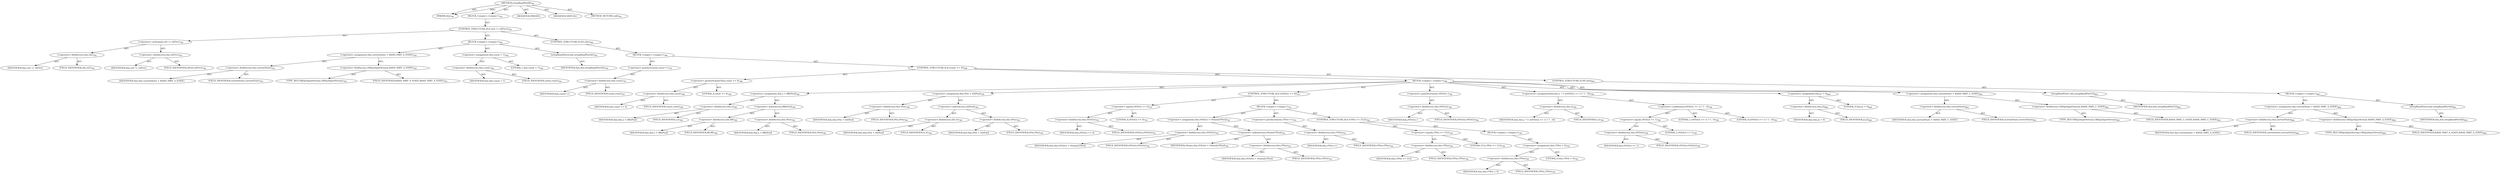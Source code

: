 digraph "setupRandPartB" {  
"111669149723" [label = <(METHOD,setupRandPartB)<SUB>781</SUB>> ]
"115964117006" [label = <(PARAM,this)<SUB>781</SUB>> ]
"25769803911" [label = <(BLOCK,&lt;empty&gt;,&lt;empty&gt;)<SUB>781</SUB>> ]
"47244640361" [label = <(CONTROL_STRUCTURE,IF,if (ch2 != chPrev))<SUB>782</SUB>> ]
"30064771956" [label = <(&lt;operator&gt;.notEquals,ch2 != chPrev)<SUB>782</SUB>> ]
"30064771957" [label = <(&lt;operator&gt;.fieldAccess,this.ch2)<SUB>782</SUB>> ]
"68719477436" [label = <(IDENTIFIER,this,ch2 != chPrev)> ]
"55834575062" [label = <(FIELD_IDENTIFIER,ch2,ch2)<SUB>782</SUB>> ]
"30064771958" [label = <(&lt;operator&gt;.fieldAccess,this.chPrev)<SUB>782</SUB>> ]
"68719477437" [label = <(IDENTIFIER,this,ch2 != chPrev)> ]
"55834575063" [label = <(FIELD_IDENTIFIER,chPrev,chPrev)<SUB>782</SUB>> ]
"25769803912" [label = <(BLOCK,&lt;empty&gt;,&lt;empty&gt;)<SUB>782</SUB>> ]
"30064771959" [label = <(&lt;operator&gt;.assignment,this.currentState = RAND_PART_A_STATE)<SUB>783</SUB>> ]
"30064771960" [label = <(&lt;operator&gt;.fieldAccess,this.currentState)<SUB>783</SUB>> ]
"68719477438" [label = <(IDENTIFIER,this,this.currentState = RAND_PART_A_STATE)> ]
"55834575064" [label = <(FIELD_IDENTIFIER,currentState,currentState)<SUB>783</SUB>> ]
"30064771961" [label = <(&lt;operator&gt;.fieldAccess,CBZip2InputStream.RAND_PART_A_STATE)<SUB>783</SUB>> ]
"180388626457" [label = <(TYPE_REF,CBZip2InputStream,CBZip2InputStream)<SUB>783</SUB>> ]
"55834575065" [label = <(FIELD_IDENTIFIER,RAND_PART_A_STATE,RAND_PART_A_STATE)<SUB>783</SUB>> ]
"30064771962" [label = <(&lt;operator&gt;.assignment,this.count = 1)<SUB>784</SUB>> ]
"30064771963" [label = <(&lt;operator&gt;.fieldAccess,this.count)<SUB>784</SUB>> ]
"68719477439" [label = <(IDENTIFIER,this,this.count = 1)> ]
"55834575066" [label = <(FIELD_IDENTIFIER,count,count)<SUB>784</SUB>> ]
"90194313423" [label = <(LITERAL,1,this.count = 1)<SUB>784</SUB>> ]
"30064771964" [label = <(setupRandPartA,this.setupRandPartA())<SUB>785</SUB>> ]
"68719476790" [label = <(IDENTIFIER,this,this.setupRandPartA())<SUB>785</SUB>> ]
"47244640362" [label = <(CONTROL_STRUCTURE,ELSE,else)<SUB>786</SUB>> ]
"25769803913" [label = <(BLOCK,&lt;empty&gt;,&lt;empty&gt;)<SUB>786</SUB>> ]
"30064771965" [label = <(&lt;operator&gt;.postIncrement,count++)<SUB>787</SUB>> ]
"30064771966" [label = <(&lt;operator&gt;.fieldAccess,this.count)<SUB>787</SUB>> ]
"68719477440" [label = <(IDENTIFIER,this,count++)> ]
"55834575067" [label = <(FIELD_IDENTIFIER,count,count)<SUB>787</SUB>> ]
"47244640363" [label = <(CONTROL_STRUCTURE,IF,if (count &gt;= 4))<SUB>788</SUB>> ]
"30064771967" [label = <(&lt;operator&gt;.greaterEqualsThan,count &gt;= 4)<SUB>788</SUB>> ]
"30064771968" [label = <(&lt;operator&gt;.fieldAccess,this.count)<SUB>788</SUB>> ]
"68719477441" [label = <(IDENTIFIER,this,count &gt;= 4)> ]
"55834575068" [label = <(FIELD_IDENTIFIER,count,count)<SUB>788</SUB>> ]
"90194313424" [label = <(LITERAL,4,count &gt;= 4)<SUB>788</SUB>> ]
"25769803914" [label = <(BLOCK,&lt;empty&gt;,&lt;empty&gt;)<SUB>788</SUB>> ]
"30064771969" [label = <(&lt;operator&gt;.assignment,this.z = ll8[tPos])<SUB>789</SUB>> ]
"30064771970" [label = <(&lt;operator&gt;.fieldAccess,this.z)<SUB>789</SUB>> ]
"68719477442" [label = <(IDENTIFIER,this,this.z = ll8[tPos])> ]
"55834575069" [label = <(FIELD_IDENTIFIER,z,z)<SUB>789</SUB>> ]
"30064771971" [label = <(&lt;operator&gt;.indexAccess,ll8[tPos])<SUB>789</SUB>> ]
"30064771972" [label = <(&lt;operator&gt;.fieldAccess,this.ll8)<SUB>789</SUB>> ]
"68719477443" [label = <(IDENTIFIER,this,this.z = ll8[tPos])> ]
"55834575070" [label = <(FIELD_IDENTIFIER,ll8,ll8)<SUB>789</SUB>> ]
"30064771973" [label = <(&lt;operator&gt;.fieldAccess,this.tPos)<SUB>789</SUB>> ]
"68719477444" [label = <(IDENTIFIER,this,this.z = ll8[tPos])> ]
"55834575071" [label = <(FIELD_IDENTIFIER,tPos,tPos)<SUB>789</SUB>> ]
"30064771974" [label = <(&lt;operator&gt;.assignment,this.tPos = tt[tPos])<SUB>790</SUB>> ]
"30064771975" [label = <(&lt;operator&gt;.fieldAccess,this.tPos)<SUB>790</SUB>> ]
"68719477445" [label = <(IDENTIFIER,this,this.tPos = tt[tPos])> ]
"55834575072" [label = <(FIELD_IDENTIFIER,tPos,tPos)<SUB>790</SUB>> ]
"30064771976" [label = <(&lt;operator&gt;.indexAccess,tt[tPos])<SUB>790</SUB>> ]
"30064771977" [label = <(&lt;operator&gt;.fieldAccess,this.tt)<SUB>790</SUB>> ]
"68719477446" [label = <(IDENTIFIER,this,this.tPos = tt[tPos])> ]
"55834575073" [label = <(FIELD_IDENTIFIER,tt,tt)<SUB>790</SUB>> ]
"30064771978" [label = <(&lt;operator&gt;.fieldAccess,this.tPos)<SUB>790</SUB>> ]
"68719477447" [label = <(IDENTIFIER,this,this.tPos = tt[tPos])> ]
"55834575074" [label = <(FIELD_IDENTIFIER,tPos,tPos)<SUB>790</SUB>> ]
"47244640364" [label = <(CONTROL_STRUCTURE,IF,if (rNToGo == 0))<SUB>791</SUB>> ]
"30064771979" [label = <(&lt;operator&gt;.equals,rNToGo == 0)<SUB>791</SUB>> ]
"30064771980" [label = <(&lt;operator&gt;.fieldAccess,this.rNToGo)<SUB>791</SUB>> ]
"68719477448" [label = <(IDENTIFIER,this,rNToGo == 0)> ]
"55834575075" [label = <(FIELD_IDENTIFIER,rNToGo,rNToGo)<SUB>791</SUB>> ]
"90194313425" [label = <(LITERAL,0,rNToGo == 0)<SUB>791</SUB>> ]
"25769803915" [label = <(BLOCK,&lt;empty&gt;,&lt;empty&gt;)<SUB>791</SUB>> ]
"30064771981" [label = <(&lt;operator&gt;.assignment,this.rNToGo = rNums[rTPos])<SUB>792</SUB>> ]
"30064771982" [label = <(&lt;operator&gt;.fieldAccess,this.rNToGo)<SUB>792</SUB>> ]
"68719477449" [label = <(IDENTIFIER,this,this.rNToGo = rNums[rTPos])> ]
"55834575076" [label = <(FIELD_IDENTIFIER,rNToGo,rNToGo)<SUB>792</SUB>> ]
"30064771983" [label = <(&lt;operator&gt;.indexAccess,rNums[rTPos])<SUB>792</SUB>> ]
"68719477450" [label = <(IDENTIFIER,rNums,this.rNToGo = rNums[rTPos])<SUB>792</SUB>> ]
"30064771984" [label = <(&lt;operator&gt;.fieldAccess,this.rTPos)<SUB>792</SUB>> ]
"68719477451" [label = <(IDENTIFIER,this,this.rNToGo = rNums[rTPos])> ]
"55834575077" [label = <(FIELD_IDENTIFIER,rTPos,rTPos)<SUB>792</SUB>> ]
"30064771985" [label = <(&lt;operator&gt;.postIncrement,rTPos++)<SUB>793</SUB>> ]
"30064771986" [label = <(&lt;operator&gt;.fieldAccess,this.rTPos)<SUB>793</SUB>> ]
"68719477452" [label = <(IDENTIFIER,this,rTPos++)> ]
"55834575078" [label = <(FIELD_IDENTIFIER,rTPos,rTPos)<SUB>793</SUB>> ]
"47244640365" [label = <(CONTROL_STRUCTURE,IF,if (rTPos == 512))<SUB>794</SUB>> ]
"30064771987" [label = <(&lt;operator&gt;.equals,rTPos == 512)<SUB>794</SUB>> ]
"30064771988" [label = <(&lt;operator&gt;.fieldAccess,this.rTPos)<SUB>794</SUB>> ]
"68719477453" [label = <(IDENTIFIER,this,rTPos == 512)> ]
"55834575079" [label = <(FIELD_IDENTIFIER,rTPos,rTPos)<SUB>794</SUB>> ]
"90194313426" [label = <(LITERAL,512,rTPos == 512)<SUB>794</SUB>> ]
"25769803916" [label = <(BLOCK,&lt;empty&gt;,&lt;empty&gt;)<SUB>794</SUB>> ]
"30064771989" [label = <(&lt;operator&gt;.assignment,this.rTPos = 0)<SUB>795</SUB>> ]
"30064771990" [label = <(&lt;operator&gt;.fieldAccess,this.rTPos)<SUB>795</SUB>> ]
"68719477454" [label = <(IDENTIFIER,this,this.rTPos = 0)> ]
"55834575080" [label = <(FIELD_IDENTIFIER,rTPos,rTPos)<SUB>795</SUB>> ]
"90194313427" [label = <(LITERAL,0,this.rTPos = 0)<SUB>795</SUB>> ]
"30064771991" [label = <(&lt;operator&gt;.postDecrement,rNToGo--)<SUB>798</SUB>> ]
"30064771992" [label = <(&lt;operator&gt;.fieldAccess,this.rNToGo)<SUB>798</SUB>> ]
"68719477455" [label = <(IDENTIFIER,this,rNToGo--)> ]
"55834575081" [label = <(FIELD_IDENTIFIER,rNToGo,rNToGo)<SUB>798</SUB>> ]
"30064771993" [label = <(&lt;operators&gt;.assignmentXor,this.z ^= ((rNToGo == 1) ? 1 : 0))<SUB>799</SUB>> ]
"30064771994" [label = <(&lt;operator&gt;.fieldAccess,this.z)<SUB>799</SUB>> ]
"68719477456" [label = <(IDENTIFIER,this,this.z ^= ((rNToGo == 1) ? 1 : 0))> ]
"55834575082" [label = <(FIELD_IDENTIFIER,z,z)<SUB>799</SUB>> ]
"30064771995" [label = <(&lt;operator&gt;.conditional,(rNToGo == 1) ? 1 : 0)<SUB>799</SUB>> ]
"30064771996" [label = <(&lt;operator&gt;.equals,rNToGo == 1)<SUB>799</SUB>> ]
"30064771997" [label = <(&lt;operator&gt;.fieldAccess,this.rNToGo)<SUB>799</SUB>> ]
"68719477457" [label = <(IDENTIFIER,this,rNToGo == 1)> ]
"55834575083" [label = <(FIELD_IDENTIFIER,rNToGo,rNToGo)<SUB>799</SUB>> ]
"90194313428" [label = <(LITERAL,1,rNToGo == 1)<SUB>799</SUB>> ]
"90194313429" [label = <(LITERAL,1,(rNToGo == 1) ? 1 : 0)<SUB>799</SUB>> ]
"90194313430" [label = <(LITERAL,0,(rNToGo == 1) ? 1 : 0)<SUB>799</SUB>> ]
"30064771998" [label = <(&lt;operator&gt;.assignment,this.j2 = 0)<SUB>800</SUB>> ]
"30064771999" [label = <(&lt;operator&gt;.fieldAccess,this.j2)<SUB>800</SUB>> ]
"68719477458" [label = <(IDENTIFIER,this,this.j2 = 0)> ]
"55834575084" [label = <(FIELD_IDENTIFIER,j2,j2)<SUB>800</SUB>> ]
"90194313431" [label = <(LITERAL,0,this.j2 = 0)<SUB>800</SUB>> ]
"30064772000" [label = <(&lt;operator&gt;.assignment,this.currentState = RAND_PART_C_STATE)<SUB>801</SUB>> ]
"30064772001" [label = <(&lt;operator&gt;.fieldAccess,this.currentState)<SUB>801</SUB>> ]
"68719477459" [label = <(IDENTIFIER,this,this.currentState = RAND_PART_C_STATE)> ]
"55834575085" [label = <(FIELD_IDENTIFIER,currentState,currentState)<SUB>801</SUB>> ]
"30064772002" [label = <(&lt;operator&gt;.fieldAccess,CBZip2InputStream.RAND_PART_C_STATE)<SUB>801</SUB>> ]
"180388626458" [label = <(TYPE_REF,CBZip2InputStream,CBZip2InputStream)<SUB>801</SUB>> ]
"55834575086" [label = <(FIELD_IDENTIFIER,RAND_PART_C_STATE,RAND_PART_C_STATE)<SUB>801</SUB>> ]
"30064772003" [label = <(setupRandPartC,this.setupRandPartC())<SUB>802</SUB>> ]
"68719476791" [label = <(IDENTIFIER,this,this.setupRandPartC())<SUB>802</SUB>> ]
"47244640366" [label = <(CONTROL_STRUCTURE,ELSE,else)<SUB>803</SUB>> ]
"25769803917" [label = <(BLOCK,&lt;empty&gt;,&lt;empty&gt;)<SUB>803</SUB>> ]
"30064772004" [label = <(&lt;operator&gt;.assignment,this.currentState = RAND_PART_A_STATE)<SUB>804</SUB>> ]
"30064772005" [label = <(&lt;operator&gt;.fieldAccess,this.currentState)<SUB>804</SUB>> ]
"68719477460" [label = <(IDENTIFIER,this,this.currentState = RAND_PART_A_STATE)> ]
"55834575087" [label = <(FIELD_IDENTIFIER,currentState,currentState)<SUB>804</SUB>> ]
"30064772006" [label = <(&lt;operator&gt;.fieldAccess,CBZip2InputStream.RAND_PART_A_STATE)<SUB>804</SUB>> ]
"180388626459" [label = <(TYPE_REF,CBZip2InputStream,CBZip2InputStream)<SUB>804</SUB>> ]
"55834575088" [label = <(FIELD_IDENTIFIER,RAND_PART_A_STATE,RAND_PART_A_STATE)<SUB>804</SUB>> ]
"30064772007" [label = <(setupRandPartA,this.setupRandPartA())<SUB>805</SUB>> ]
"68719476792" [label = <(IDENTIFIER,this,this.setupRandPartA())<SUB>805</SUB>> ]
"133143986272" [label = <(MODIFIER,PRIVATE)> ]
"133143986273" [label = <(MODIFIER,VIRTUAL)> ]
"128849018907" [label = <(METHOD_RETURN,void)<SUB>781</SUB>> ]
  "111669149723" -> "115964117006"  [ label = "AST: "] 
  "111669149723" -> "25769803911"  [ label = "AST: "] 
  "111669149723" -> "133143986272"  [ label = "AST: "] 
  "111669149723" -> "133143986273"  [ label = "AST: "] 
  "111669149723" -> "128849018907"  [ label = "AST: "] 
  "25769803911" -> "47244640361"  [ label = "AST: "] 
  "47244640361" -> "30064771956"  [ label = "AST: "] 
  "47244640361" -> "25769803912"  [ label = "AST: "] 
  "47244640361" -> "47244640362"  [ label = "AST: "] 
  "30064771956" -> "30064771957"  [ label = "AST: "] 
  "30064771956" -> "30064771958"  [ label = "AST: "] 
  "30064771957" -> "68719477436"  [ label = "AST: "] 
  "30064771957" -> "55834575062"  [ label = "AST: "] 
  "30064771958" -> "68719477437"  [ label = "AST: "] 
  "30064771958" -> "55834575063"  [ label = "AST: "] 
  "25769803912" -> "30064771959"  [ label = "AST: "] 
  "25769803912" -> "30064771962"  [ label = "AST: "] 
  "25769803912" -> "30064771964"  [ label = "AST: "] 
  "30064771959" -> "30064771960"  [ label = "AST: "] 
  "30064771959" -> "30064771961"  [ label = "AST: "] 
  "30064771960" -> "68719477438"  [ label = "AST: "] 
  "30064771960" -> "55834575064"  [ label = "AST: "] 
  "30064771961" -> "180388626457"  [ label = "AST: "] 
  "30064771961" -> "55834575065"  [ label = "AST: "] 
  "30064771962" -> "30064771963"  [ label = "AST: "] 
  "30064771962" -> "90194313423"  [ label = "AST: "] 
  "30064771963" -> "68719477439"  [ label = "AST: "] 
  "30064771963" -> "55834575066"  [ label = "AST: "] 
  "30064771964" -> "68719476790"  [ label = "AST: "] 
  "47244640362" -> "25769803913"  [ label = "AST: "] 
  "25769803913" -> "30064771965"  [ label = "AST: "] 
  "25769803913" -> "47244640363"  [ label = "AST: "] 
  "30064771965" -> "30064771966"  [ label = "AST: "] 
  "30064771966" -> "68719477440"  [ label = "AST: "] 
  "30064771966" -> "55834575067"  [ label = "AST: "] 
  "47244640363" -> "30064771967"  [ label = "AST: "] 
  "47244640363" -> "25769803914"  [ label = "AST: "] 
  "47244640363" -> "47244640366"  [ label = "AST: "] 
  "30064771967" -> "30064771968"  [ label = "AST: "] 
  "30064771967" -> "90194313424"  [ label = "AST: "] 
  "30064771968" -> "68719477441"  [ label = "AST: "] 
  "30064771968" -> "55834575068"  [ label = "AST: "] 
  "25769803914" -> "30064771969"  [ label = "AST: "] 
  "25769803914" -> "30064771974"  [ label = "AST: "] 
  "25769803914" -> "47244640364"  [ label = "AST: "] 
  "25769803914" -> "30064771991"  [ label = "AST: "] 
  "25769803914" -> "30064771993"  [ label = "AST: "] 
  "25769803914" -> "30064771998"  [ label = "AST: "] 
  "25769803914" -> "30064772000"  [ label = "AST: "] 
  "25769803914" -> "30064772003"  [ label = "AST: "] 
  "30064771969" -> "30064771970"  [ label = "AST: "] 
  "30064771969" -> "30064771971"  [ label = "AST: "] 
  "30064771970" -> "68719477442"  [ label = "AST: "] 
  "30064771970" -> "55834575069"  [ label = "AST: "] 
  "30064771971" -> "30064771972"  [ label = "AST: "] 
  "30064771971" -> "30064771973"  [ label = "AST: "] 
  "30064771972" -> "68719477443"  [ label = "AST: "] 
  "30064771972" -> "55834575070"  [ label = "AST: "] 
  "30064771973" -> "68719477444"  [ label = "AST: "] 
  "30064771973" -> "55834575071"  [ label = "AST: "] 
  "30064771974" -> "30064771975"  [ label = "AST: "] 
  "30064771974" -> "30064771976"  [ label = "AST: "] 
  "30064771975" -> "68719477445"  [ label = "AST: "] 
  "30064771975" -> "55834575072"  [ label = "AST: "] 
  "30064771976" -> "30064771977"  [ label = "AST: "] 
  "30064771976" -> "30064771978"  [ label = "AST: "] 
  "30064771977" -> "68719477446"  [ label = "AST: "] 
  "30064771977" -> "55834575073"  [ label = "AST: "] 
  "30064771978" -> "68719477447"  [ label = "AST: "] 
  "30064771978" -> "55834575074"  [ label = "AST: "] 
  "47244640364" -> "30064771979"  [ label = "AST: "] 
  "47244640364" -> "25769803915"  [ label = "AST: "] 
  "30064771979" -> "30064771980"  [ label = "AST: "] 
  "30064771979" -> "90194313425"  [ label = "AST: "] 
  "30064771980" -> "68719477448"  [ label = "AST: "] 
  "30064771980" -> "55834575075"  [ label = "AST: "] 
  "25769803915" -> "30064771981"  [ label = "AST: "] 
  "25769803915" -> "30064771985"  [ label = "AST: "] 
  "25769803915" -> "47244640365"  [ label = "AST: "] 
  "30064771981" -> "30064771982"  [ label = "AST: "] 
  "30064771981" -> "30064771983"  [ label = "AST: "] 
  "30064771982" -> "68719477449"  [ label = "AST: "] 
  "30064771982" -> "55834575076"  [ label = "AST: "] 
  "30064771983" -> "68719477450"  [ label = "AST: "] 
  "30064771983" -> "30064771984"  [ label = "AST: "] 
  "30064771984" -> "68719477451"  [ label = "AST: "] 
  "30064771984" -> "55834575077"  [ label = "AST: "] 
  "30064771985" -> "30064771986"  [ label = "AST: "] 
  "30064771986" -> "68719477452"  [ label = "AST: "] 
  "30064771986" -> "55834575078"  [ label = "AST: "] 
  "47244640365" -> "30064771987"  [ label = "AST: "] 
  "47244640365" -> "25769803916"  [ label = "AST: "] 
  "30064771987" -> "30064771988"  [ label = "AST: "] 
  "30064771987" -> "90194313426"  [ label = "AST: "] 
  "30064771988" -> "68719477453"  [ label = "AST: "] 
  "30064771988" -> "55834575079"  [ label = "AST: "] 
  "25769803916" -> "30064771989"  [ label = "AST: "] 
  "30064771989" -> "30064771990"  [ label = "AST: "] 
  "30064771989" -> "90194313427"  [ label = "AST: "] 
  "30064771990" -> "68719477454"  [ label = "AST: "] 
  "30064771990" -> "55834575080"  [ label = "AST: "] 
  "30064771991" -> "30064771992"  [ label = "AST: "] 
  "30064771992" -> "68719477455"  [ label = "AST: "] 
  "30064771992" -> "55834575081"  [ label = "AST: "] 
  "30064771993" -> "30064771994"  [ label = "AST: "] 
  "30064771993" -> "30064771995"  [ label = "AST: "] 
  "30064771994" -> "68719477456"  [ label = "AST: "] 
  "30064771994" -> "55834575082"  [ label = "AST: "] 
  "30064771995" -> "30064771996"  [ label = "AST: "] 
  "30064771995" -> "90194313429"  [ label = "AST: "] 
  "30064771995" -> "90194313430"  [ label = "AST: "] 
  "30064771996" -> "30064771997"  [ label = "AST: "] 
  "30064771996" -> "90194313428"  [ label = "AST: "] 
  "30064771997" -> "68719477457"  [ label = "AST: "] 
  "30064771997" -> "55834575083"  [ label = "AST: "] 
  "30064771998" -> "30064771999"  [ label = "AST: "] 
  "30064771998" -> "90194313431"  [ label = "AST: "] 
  "30064771999" -> "68719477458"  [ label = "AST: "] 
  "30064771999" -> "55834575084"  [ label = "AST: "] 
  "30064772000" -> "30064772001"  [ label = "AST: "] 
  "30064772000" -> "30064772002"  [ label = "AST: "] 
  "30064772001" -> "68719477459"  [ label = "AST: "] 
  "30064772001" -> "55834575085"  [ label = "AST: "] 
  "30064772002" -> "180388626458"  [ label = "AST: "] 
  "30064772002" -> "55834575086"  [ label = "AST: "] 
  "30064772003" -> "68719476791"  [ label = "AST: "] 
  "47244640366" -> "25769803917"  [ label = "AST: "] 
  "25769803917" -> "30064772004"  [ label = "AST: "] 
  "25769803917" -> "30064772007"  [ label = "AST: "] 
  "30064772004" -> "30064772005"  [ label = "AST: "] 
  "30064772004" -> "30064772006"  [ label = "AST: "] 
  "30064772005" -> "68719477460"  [ label = "AST: "] 
  "30064772005" -> "55834575087"  [ label = "AST: "] 
  "30064772006" -> "180388626459"  [ label = "AST: "] 
  "30064772006" -> "55834575088"  [ label = "AST: "] 
  "30064772007" -> "68719476792"  [ label = "AST: "] 
  "111669149723" -> "115964117006"  [ label = "DDG: "] 
}

